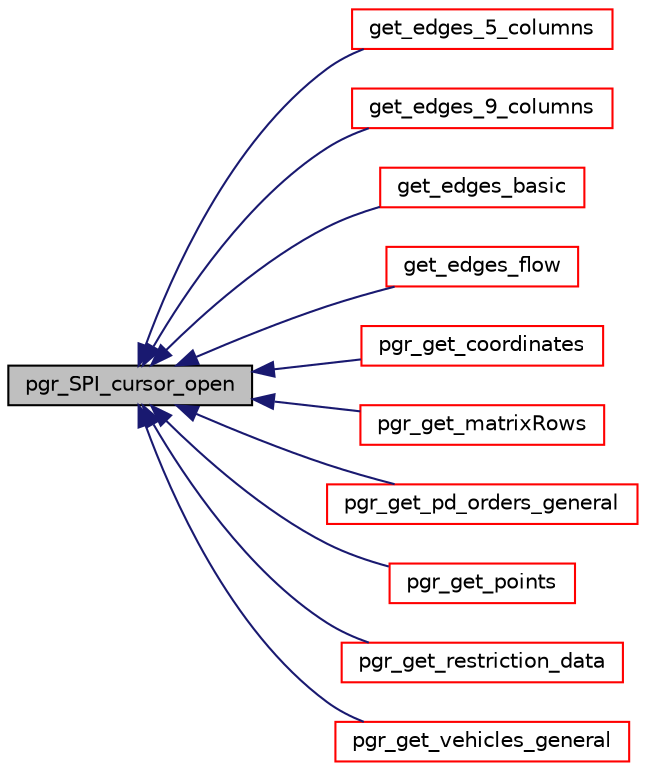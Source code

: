 digraph "pgr_SPI_cursor_open"
{
  edge [fontname="Helvetica",fontsize="10",labelfontname="Helvetica",labelfontsize="10"];
  node [fontname="Helvetica",fontsize="10",shape=record];
  rankdir="LR";
  Node12 [label="pgr_SPI_cursor_open",height=0.2,width=0.4,color="black", fillcolor="grey75", style="filled", fontcolor="black"];
  Node12 -> Node13 [dir="back",color="midnightblue",fontsize="10",style="solid",fontname="Helvetica"];
  Node13 [label="get_edges_5_columns",height=0.2,width=0.4,color="red", fillcolor="white", style="filled",URL="$edges__input_8c.html#ab0db65aa6de02562c019ab29c2d46db7"];
  Node12 -> Node25 [dir="back",color="midnightblue",fontsize="10",style="solid",fontname="Helvetica"];
  Node25 [label="get_edges_9_columns",height=0.2,width=0.4,color="red", fillcolor="white", style="filled",URL="$edges__input_8c.html#a7212342c0a0fc0ce4cfce8bfecffc551"];
  Node12 -> Node30 [dir="back",color="midnightblue",fontsize="10",style="solid",fontname="Helvetica"];
  Node30 [label="get_edges_basic",height=0.2,width=0.4,color="red", fillcolor="white", style="filled",URL="$edges__input_8c.html#ac7601ed1a32c26cfadce2793a618214e"];
  Node12 -> Node34 [dir="back",color="midnightblue",fontsize="10",style="solid",fontname="Helvetica"];
  Node34 [label="get_edges_flow",height=0.2,width=0.4,color="red", fillcolor="white", style="filled",URL="$edges__input_8c.html#ab9561bc873997fb2d1766e3f18c91875"];
  Node12 -> Node38 [dir="back",color="midnightblue",fontsize="10",style="solid",fontname="Helvetica"];
  Node38 [label="pgr_get_coordinates",height=0.2,width=0.4,color="red", fillcolor="white", style="filled",URL="$coordinates__input_8h.html#a54deb1af794ff39f4589ca73b610b6d5",tooltip="bigint id, float x, float y, "];
  Node12 -> Node41 [dir="back",color="midnightblue",fontsize="10",style="solid",fontname="Helvetica"];
  Node41 [label="pgr_get_matrixRows",height=0.2,width=0.4,color="red", fillcolor="white", style="filled",URL="$matrixRows__input_8h.html#a6d9e7937e5b60b1f2d1b49c5e19c68e5",tooltip="bigint start_vid, bigint end_vid, float agg_cost, "];
  Node12 -> Node44 [dir="back",color="midnightblue",fontsize="10",style="solid",fontname="Helvetica"];
  Node44 [label="pgr_get_pd_orders_general",height=0.2,width=0.4,color="red", fillcolor="white", style="filled",URL="$orders__input_8c.html#ab3262397da4122ba16c4a04490c075d2"];
  Node12 -> Node51 [dir="back",color="midnightblue",fontsize="10",style="solid",fontname="Helvetica"];
  Node51 [label="pgr_get_points",height=0.2,width=0.4,color="red", fillcolor="white", style="filled",URL="$points__input_8h.html#ac232d3ed3b477a88ecbb17992c083aa8",tooltip="pgr_get_points "];
  Node12 -> Node54 [dir="back",color="midnightblue",fontsize="10",style="solid",fontname="Helvetica"];
  Node54 [label="pgr_get_restriction_data",height=0.2,width=0.4,color="red", fillcolor="white", style="filled",URL="$restrictions__input_8h.html#a4cd7e10c617159a5d830d8a094f8b530"];
  Node12 -> Node57 [dir="back",color="midnightblue",fontsize="10",style="solid",fontname="Helvetica"];
  Node57 [label="pgr_get_vehicles_general",height=0.2,width=0.4,color="red", fillcolor="white", style="filled",URL="$vehicles__input_8c.html#af860b69fdf7c334dd9d9f37f60a33355"];
}
